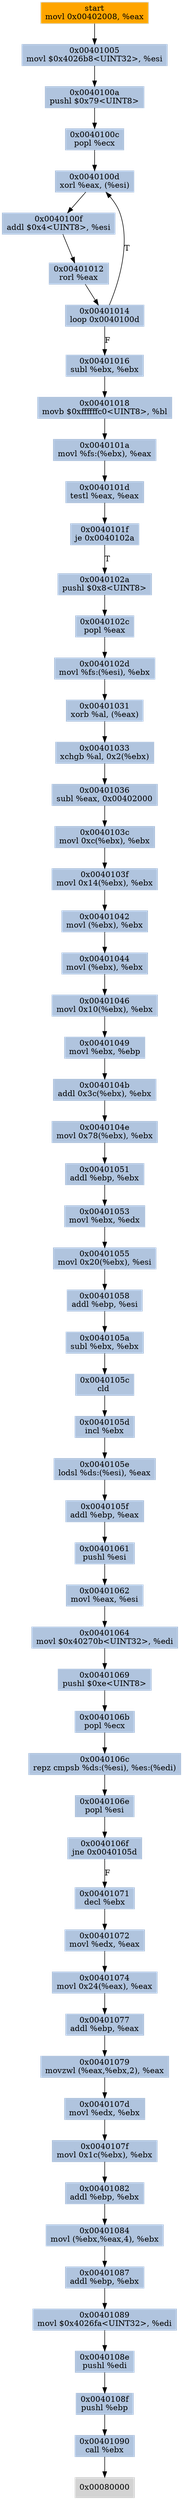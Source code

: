 digraph G {
node[shape=rectangle,style=filled,fillcolor=lightsteelblue,color=lightsteelblue]
bgcolor="transparent"
a0x00401000movl_0x00402008_eax[label="start\nmovl 0x00402008, %eax",color="lightgrey",fillcolor="orange"];
a0x00401005movl_0x4026b8UINT32_esi[label="0x00401005\nmovl $0x4026b8<UINT32>, %esi"];
a0x0040100apushl_0x79UINT8[label="0x0040100a\npushl $0x79<UINT8>"];
a0x0040100cpopl_ecx[label="0x0040100c\npopl %ecx"];
a0x0040100dxorl_eax_esi_[label="0x0040100d\nxorl %eax, (%esi)"];
a0x0040100faddl_0x4UINT8_esi[label="0x0040100f\naddl $0x4<UINT8>, %esi"];
a0x00401012rorl_eax[label="0x00401012\nrorl %eax"];
a0x00401014loop_0x0040100d[label="0x00401014\nloop 0x0040100d"];
a0x00401016subl_ebx_ebx[label="0x00401016\nsubl %ebx, %ebx"];
a0x00401018movb_0xffffffc0UINT8_bl[label="0x00401018\nmovb $0xffffffc0<UINT8>, %bl"];
a0x0040101amovl_fs_ebx__eax[label="0x0040101a\nmovl %fs:(%ebx), %eax"];
a0x0040101dtestl_eax_eax[label="0x0040101d\ntestl %eax, %eax"];
a0x0040101fje_0x0040102a[label="0x0040101f\nje 0x0040102a"];
a0x0040102apushl_0x8UINT8[label="0x0040102a\npushl $0x8<UINT8>"];
a0x0040102cpopl_eax[label="0x0040102c\npopl %eax"];
a0x0040102dmovl_fs_esi__ebx[label="0x0040102d\nmovl %fs:(%esi), %ebx"];
a0x00401031xorb_al_eax_[label="0x00401031\nxorb %al, (%eax)"];
a0x00401033xchgb_al_0x2ebx_[label="0x00401033\nxchgb %al, 0x2(%ebx)"];
a0x00401036subl_eax_0x00402000[label="0x00401036\nsubl %eax, 0x00402000"];
a0x0040103cmovl_0xcebx__ebx[label="0x0040103c\nmovl 0xc(%ebx), %ebx"];
a0x0040103fmovl_0x14ebx__ebx[label="0x0040103f\nmovl 0x14(%ebx), %ebx"];
a0x00401042movl_ebx__ebx[label="0x00401042\nmovl (%ebx), %ebx"];
a0x00401044movl_ebx__ebx[label="0x00401044\nmovl (%ebx), %ebx"];
a0x00401046movl_0x10ebx__ebx[label="0x00401046\nmovl 0x10(%ebx), %ebx"];
a0x00401049movl_ebx_ebp[label="0x00401049\nmovl %ebx, %ebp"];
a0x0040104baddl_0x3cebx__ebx[label="0x0040104b\naddl 0x3c(%ebx), %ebx"];
a0x0040104emovl_0x78ebx__ebx[label="0x0040104e\nmovl 0x78(%ebx), %ebx"];
a0x00401051addl_ebp_ebx[label="0x00401051\naddl %ebp, %ebx"];
a0x00401053movl_ebx_edx[label="0x00401053\nmovl %ebx, %edx"];
a0x00401055movl_0x20ebx__esi[label="0x00401055\nmovl 0x20(%ebx), %esi"];
a0x00401058addl_ebp_esi[label="0x00401058\naddl %ebp, %esi"];
a0x0040105asubl_ebx_ebx[label="0x0040105a\nsubl %ebx, %ebx"];
a0x0040105ccld_[label="0x0040105c\ncld "];
a0x0040105dincl_ebx[label="0x0040105d\nincl %ebx"];
a0x0040105elodsl_ds_esi__eax[label="0x0040105e\nlodsl %ds:(%esi), %eax"];
a0x0040105faddl_ebp_eax[label="0x0040105f\naddl %ebp, %eax"];
a0x00401061pushl_esi[label="0x00401061\npushl %esi"];
a0x00401062movl_eax_esi[label="0x00401062\nmovl %eax, %esi"];
a0x00401064movl_0x40270bUINT32_edi[label="0x00401064\nmovl $0x40270b<UINT32>, %edi"];
a0x00401069pushl_0xeUINT8[label="0x00401069\npushl $0xe<UINT8>"];
a0x0040106bpopl_ecx[label="0x0040106b\npopl %ecx"];
a0x0040106crepz_cmpsb_ds_esi__es_edi_[label="0x0040106c\nrepz cmpsb %ds:(%esi), %es:(%edi)"];
a0x0040106epopl_esi[label="0x0040106e\npopl %esi"];
a0x0040106fjne_0x0040105d[label="0x0040106f\njne 0x0040105d"];
a0x00401071decl_ebx[label="0x00401071\ndecl %ebx"];
a0x00401072movl_edx_eax[label="0x00401072\nmovl %edx, %eax"];
a0x00401074movl_0x24eax__eax[label="0x00401074\nmovl 0x24(%eax), %eax"];
a0x00401077addl_ebp_eax[label="0x00401077\naddl %ebp, %eax"];
a0x00401079movzwl_eaxebx2__eax[label="0x00401079\nmovzwl (%eax,%ebx,2), %eax"];
a0x0040107dmovl_edx_ebx[label="0x0040107d\nmovl %edx, %ebx"];
a0x0040107fmovl_0x1cebx__ebx[label="0x0040107f\nmovl 0x1c(%ebx), %ebx"];
a0x00401082addl_ebp_ebx[label="0x00401082\naddl %ebp, %ebx"];
a0x00401084movl_ebxeax4__ebx[label="0x00401084\nmovl (%ebx,%eax,4), %ebx"];
a0x00401087addl_ebp_ebx[label="0x00401087\naddl %ebp, %ebx"];
a0x00401089movl_0x4026faUINT32_edi[label="0x00401089\nmovl $0x4026fa<UINT32>, %edi"];
a0x0040108epushl_edi[label="0x0040108e\npushl %edi"];
a0x0040108fpushl_ebp[label="0x0040108f\npushl %ebp"];
a0x00401090call_ebx[label="0x00401090\ncall %ebx"];
a0x00080000[label="0x00080000",color="lightgrey",fillcolor="lightgrey"];
a0x00401000movl_0x00402008_eax -> a0x00401005movl_0x4026b8UINT32_esi [color="#000000"];
a0x00401005movl_0x4026b8UINT32_esi -> a0x0040100apushl_0x79UINT8 [color="#000000"];
a0x0040100apushl_0x79UINT8 -> a0x0040100cpopl_ecx [color="#000000"];
a0x0040100cpopl_ecx -> a0x0040100dxorl_eax_esi_ [color="#000000"];
a0x0040100dxorl_eax_esi_ -> a0x0040100faddl_0x4UINT8_esi [color="#000000"];
a0x0040100faddl_0x4UINT8_esi -> a0x00401012rorl_eax [color="#000000"];
a0x00401012rorl_eax -> a0x00401014loop_0x0040100d [color="#000000"];
a0x00401014loop_0x0040100d -> a0x0040100dxorl_eax_esi_ [color="#000000",label="T"];
a0x00401014loop_0x0040100d -> a0x00401016subl_ebx_ebx [color="#000000",label="F"];
a0x00401016subl_ebx_ebx -> a0x00401018movb_0xffffffc0UINT8_bl [color="#000000"];
a0x00401018movb_0xffffffc0UINT8_bl -> a0x0040101amovl_fs_ebx__eax [color="#000000"];
a0x0040101amovl_fs_ebx__eax -> a0x0040101dtestl_eax_eax [color="#000000"];
a0x0040101dtestl_eax_eax -> a0x0040101fje_0x0040102a [color="#000000"];
a0x0040101fje_0x0040102a -> a0x0040102apushl_0x8UINT8 [color="#000000",label="T"];
a0x0040102apushl_0x8UINT8 -> a0x0040102cpopl_eax [color="#000000"];
a0x0040102cpopl_eax -> a0x0040102dmovl_fs_esi__ebx [color="#000000"];
a0x0040102dmovl_fs_esi__ebx -> a0x00401031xorb_al_eax_ [color="#000000"];
a0x00401031xorb_al_eax_ -> a0x00401033xchgb_al_0x2ebx_ [color="#000000"];
a0x00401033xchgb_al_0x2ebx_ -> a0x00401036subl_eax_0x00402000 [color="#000000"];
a0x00401036subl_eax_0x00402000 -> a0x0040103cmovl_0xcebx__ebx [color="#000000"];
a0x0040103cmovl_0xcebx__ebx -> a0x0040103fmovl_0x14ebx__ebx [color="#000000"];
a0x0040103fmovl_0x14ebx__ebx -> a0x00401042movl_ebx__ebx [color="#000000"];
a0x00401042movl_ebx__ebx -> a0x00401044movl_ebx__ebx [color="#000000"];
a0x00401044movl_ebx__ebx -> a0x00401046movl_0x10ebx__ebx [color="#000000"];
a0x00401046movl_0x10ebx__ebx -> a0x00401049movl_ebx_ebp [color="#000000"];
a0x00401049movl_ebx_ebp -> a0x0040104baddl_0x3cebx__ebx [color="#000000"];
a0x0040104baddl_0x3cebx__ebx -> a0x0040104emovl_0x78ebx__ebx [color="#000000"];
a0x0040104emovl_0x78ebx__ebx -> a0x00401051addl_ebp_ebx [color="#000000"];
a0x00401051addl_ebp_ebx -> a0x00401053movl_ebx_edx [color="#000000"];
a0x00401053movl_ebx_edx -> a0x00401055movl_0x20ebx__esi [color="#000000"];
a0x00401055movl_0x20ebx__esi -> a0x00401058addl_ebp_esi [color="#000000"];
a0x00401058addl_ebp_esi -> a0x0040105asubl_ebx_ebx [color="#000000"];
a0x0040105asubl_ebx_ebx -> a0x0040105ccld_ [color="#000000"];
a0x0040105ccld_ -> a0x0040105dincl_ebx [color="#000000"];
a0x0040105dincl_ebx -> a0x0040105elodsl_ds_esi__eax [color="#000000"];
a0x0040105elodsl_ds_esi__eax -> a0x0040105faddl_ebp_eax [color="#000000"];
a0x0040105faddl_ebp_eax -> a0x00401061pushl_esi [color="#000000"];
a0x00401061pushl_esi -> a0x00401062movl_eax_esi [color="#000000"];
a0x00401062movl_eax_esi -> a0x00401064movl_0x40270bUINT32_edi [color="#000000"];
a0x00401064movl_0x40270bUINT32_edi -> a0x00401069pushl_0xeUINT8 [color="#000000"];
a0x00401069pushl_0xeUINT8 -> a0x0040106bpopl_ecx [color="#000000"];
a0x0040106bpopl_ecx -> a0x0040106crepz_cmpsb_ds_esi__es_edi_ [color="#000000"];
a0x0040106crepz_cmpsb_ds_esi__es_edi_ -> a0x0040106epopl_esi [color="#000000"];
a0x0040106epopl_esi -> a0x0040106fjne_0x0040105d [color="#000000"];
a0x0040106fjne_0x0040105d -> a0x00401071decl_ebx [color="#000000",label="F"];
a0x00401071decl_ebx -> a0x00401072movl_edx_eax [color="#000000"];
a0x00401072movl_edx_eax -> a0x00401074movl_0x24eax__eax [color="#000000"];
a0x00401074movl_0x24eax__eax -> a0x00401077addl_ebp_eax [color="#000000"];
a0x00401077addl_ebp_eax -> a0x00401079movzwl_eaxebx2__eax [color="#000000"];
a0x00401079movzwl_eaxebx2__eax -> a0x0040107dmovl_edx_ebx [color="#000000"];
a0x0040107dmovl_edx_ebx -> a0x0040107fmovl_0x1cebx__ebx [color="#000000"];
a0x0040107fmovl_0x1cebx__ebx -> a0x00401082addl_ebp_ebx [color="#000000"];
a0x00401082addl_ebp_ebx -> a0x00401084movl_ebxeax4__ebx [color="#000000"];
a0x00401084movl_ebxeax4__ebx -> a0x00401087addl_ebp_ebx [color="#000000"];
a0x00401087addl_ebp_ebx -> a0x00401089movl_0x4026faUINT32_edi [color="#000000"];
a0x00401089movl_0x4026faUINT32_edi -> a0x0040108epushl_edi [color="#000000"];
a0x0040108epushl_edi -> a0x0040108fpushl_ebp [color="#000000"];
a0x0040108fpushl_ebp -> a0x00401090call_ebx [color="#000000"];
a0x00401090call_ebx -> a0x00080000 [color="#000000"];
}
